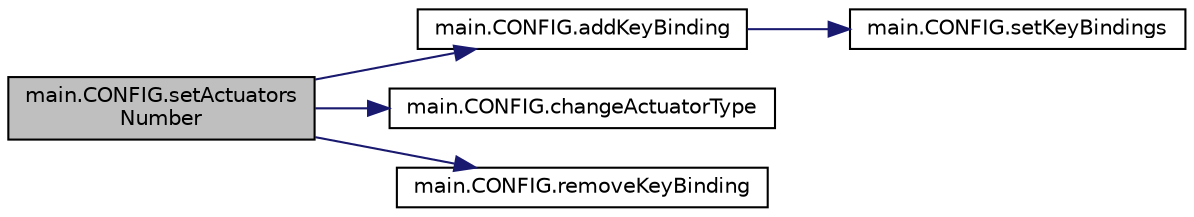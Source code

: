 digraph "main.CONFIG.setActuatorsNumber"
{
 // LATEX_PDF_SIZE
  edge [fontname="Helvetica",fontsize="10",labelfontname="Helvetica",labelfontsize="10"];
  node [fontname="Helvetica",fontsize="10",shape=record];
  rankdir="LR";
  Node1 [label="main.CONFIG.setActuators\lNumber",height=0.2,width=0.4,color="black", fillcolor="grey75", style="filled", fontcolor="black",tooltip=" "];
  Node1 -> Node2 [color="midnightblue",fontsize="10",style="solid",fontname="Helvetica"];
  Node2 [label="main.CONFIG.addKeyBinding",height=0.2,width=0.4,color="black", fillcolor="white", style="filled",URL="$classmain_1_1_c_o_n_f_i_g.html#ab528b500be6f789374a123cad2528be4",tooltip=" "];
  Node2 -> Node3 [color="midnightblue",fontsize="10",style="solid",fontname="Helvetica"];
  Node3 [label="main.CONFIG.setKeyBindings",height=0.2,width=0.4,color="black", fillcolor="white", style="filled",URL="$classmain_1_1_c_o_n_f_i_g.html#a593bb41ba73dbde8d962865d25aa94c5",tooltip=" "];
  Node1 -> Node4 [color="midnightblue",fontsize="10",style="solid",fontname="Helvetica"];
  Node4 [label="main.CONFIG.changeActuatorType",height=0.2,width=0.4,color="black", fillcolor="white", style="filled",URL="$classmain_1_1_c_o_n_f_i_g.html#a30dd8bb0a7d4ed632e615b0b81aa11ed",tooltip=" "];
  Node1 -> Node5 [color="midnightblue",fontsize="10",style="solid",fontname="Helvetica"];
  Node5 [label="main.CONFIG.removeKeyBinding",height=0.2,width=0.4,color="black", fillcolor="white", style="filled",URL="$classmain_1_1_c_o_n_f_i_g.html#afc3094d4998174f19321a18143116ab8",tooltip=" "];
}
